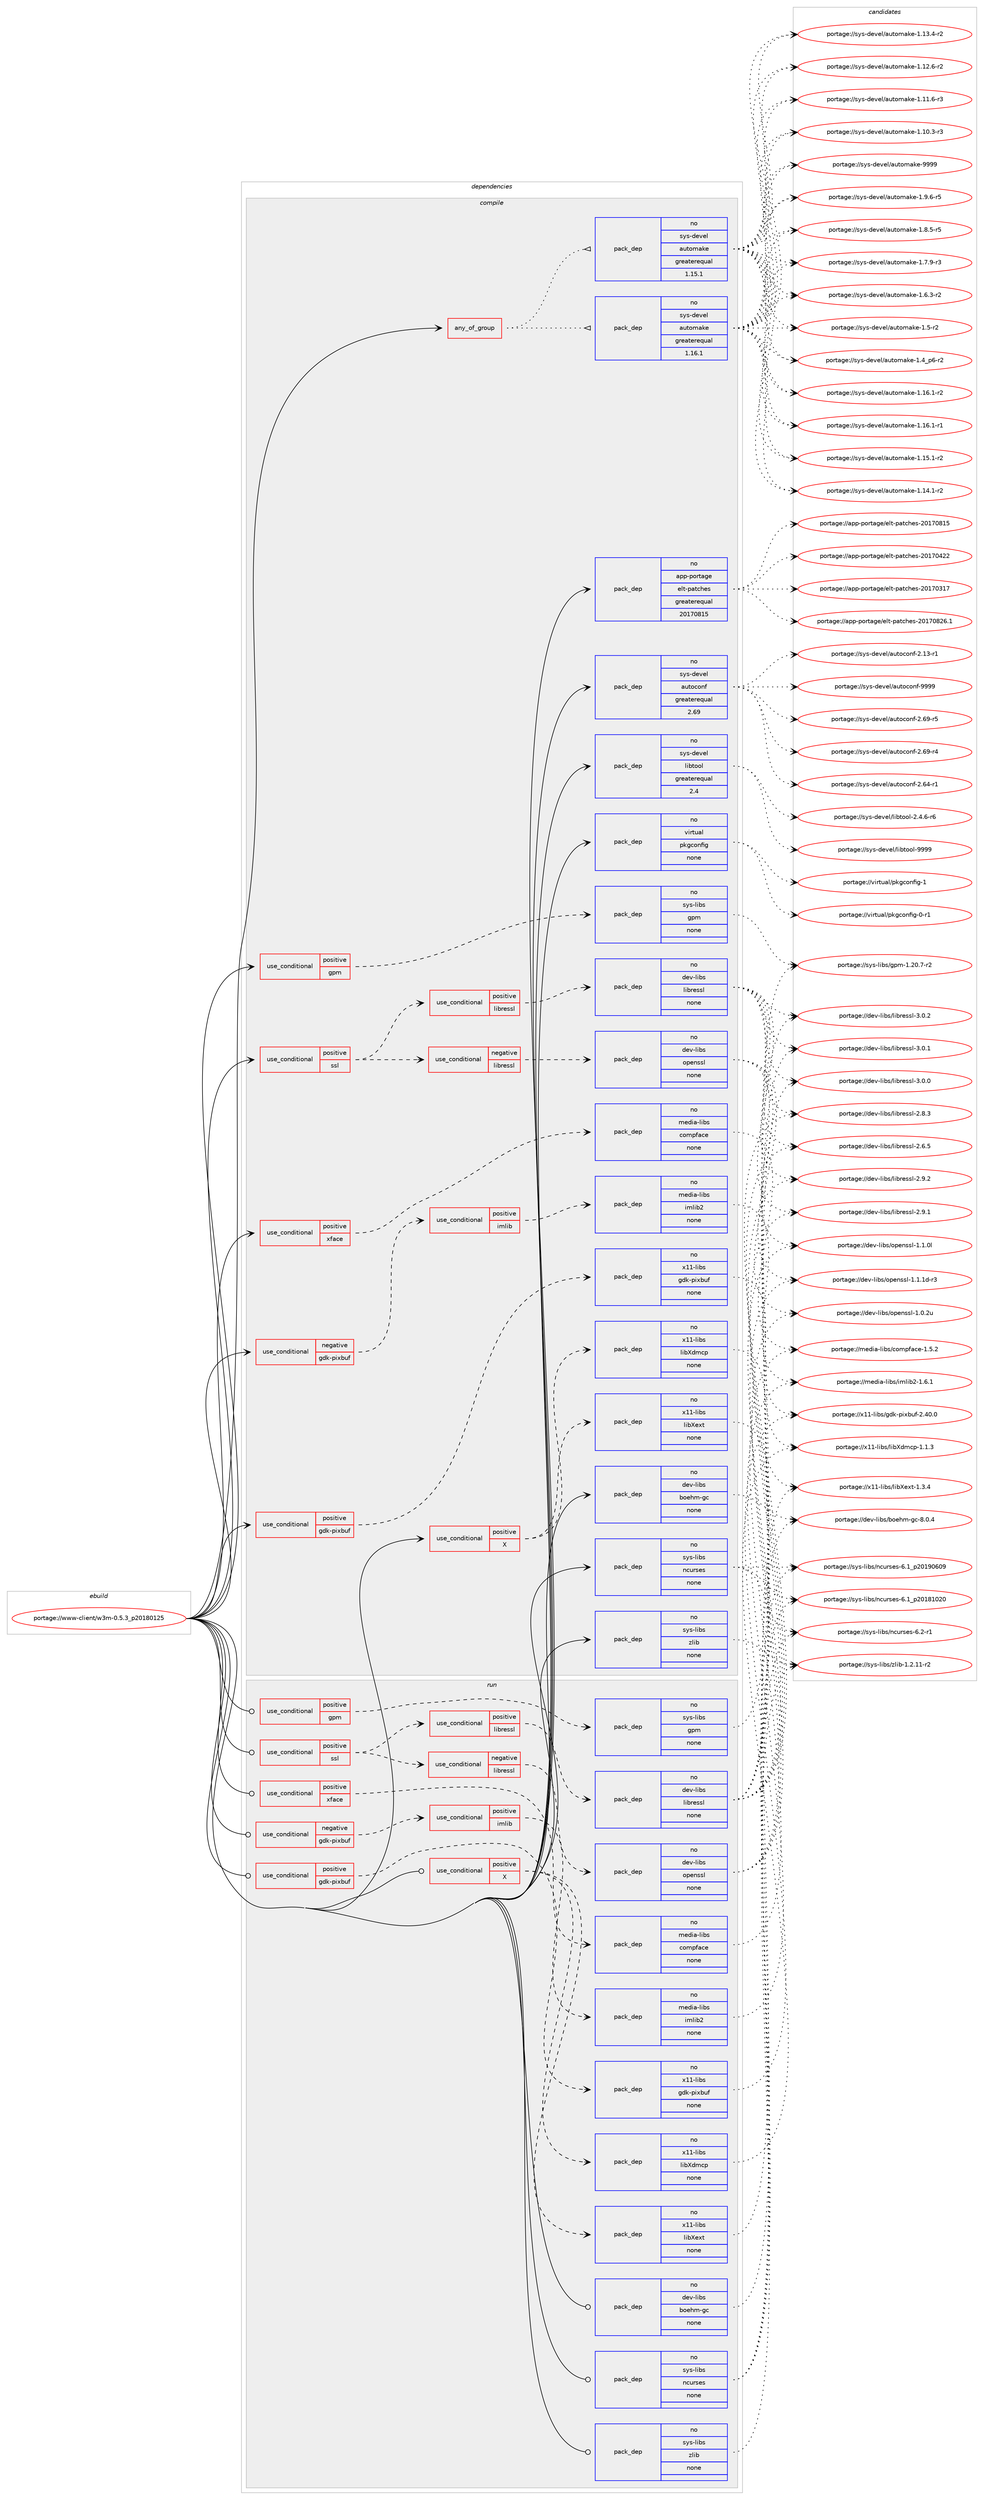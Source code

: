 digraph prolog {

# *************
# Graph options
# *************

newrank=true;
concentrate=true;
compound=true;
graph [rankdir=LR,fontname=Helvetica,fontsize=10,ranksep=1.5];#, ranksep=2.5, nodesep=0.2];
edge  [arrowhead=vee];
node  [fontname=Helvetica,fontsize=10];

# **********
# The ebuild
# **********

subgraph cluster_leftcol {
color=gray;
rank=same;
label=<<i>ebuild</i>>;
id [label="portage://www-client/w3m-0.5.3_p20180125", color=red, width=4, href="../www-client/w3m-0.5.3_p20180125.svg"];
}

# ****************
# The dependencies
# ****************

subgraph cluster_midcol {
color=gray;
label=<<i>dependencies</i>>;
subgraph cluster_compile {
fillcolor="#eeeeee";
style=filled;
label=<<i>compile</i>>;
subgraph any293 {
dependency16169 [label=<<TABLE BORDER="0" CELLBORDER="1" CELLSPACING="0" CELLPADDING="4"><TR><TD CELLPADDING="10">any_of_group</TD></TR></TABLE>>, shape=none, color=red];subgraph pack13832 {
dependency16170 [label=<<TABLE BORDER="0" CELLBORDER="1" CELLSPACING="0" CELLPADDING="4" WIDTH="220"><TR><TD ROWSPAN="6" CELLPADDING="30">pack_dep</TD></TR><TR><TD WIDTH="110">no</TD></TR><TR><TD>sys-devel</TD></TR><TR><TD>automake</TD></TR><TR><TD>greaterequal</TD></TR><TR><TD>1.16.1</TD></TR></TABLE>>, shape=none, color=blue];
}
dependency16169:e -> dependency16170:w [weight=20,style="dotted",arrowhead="oinv"];
subgraph pack13833 {
dependency16171 [label=<<TABLE BORDER="0" CELLBORDER="1" CELLSPACING="0" CELLPADDING="4" WIDTH="220"><TR><TD ROWSPAN="6" CELLPADDING="30">pack_dep</TD></TR><TR><TD WIDTH="110">no</TD></TR><TR><TD>sys-devel</TD></TR><TR><TD>automake</TD></TR><TR><TD>greaterequal</TD></TR><TR><TD>1.15.1</TD></TR></TABLE>>, shape=none, color=blue];
}
dependency16169:e -> dependency16171:w [weight=20,style="dotted",arrowhead="oinv"];
}
id:e -> dependency16169:w [weight=20,style="solid",arrowhead="vee"];
subgraph cond2044 {
dependency16172 [label=<<TABLE BORDER="0" CELLBORDER="1" CELLSPACING="0" CELLPADDING="4"><TR><TD ROWSPAN="3" CELLPADDING="10">use_conditional</TD></TR><TR><TD>negative</TD></TR><TR><TD>gdk-pixbuf</TD></TR></TABLE>>, shape=none, color=red];
subgraph cond2045 {
dependency16173 [label=<<TABLE BORDER="0" CELLBORDER="1" CELLSPACING="0" CELLPADDING="4"><TR><TD ROWSPAN="3" CELLPADDING="10">use_conditional</TD></TR><TR><TD>positive</TD></TR><TR><TD>imlib</TD></TR></TABLE>>, shape=none, color=red];
subgraph pack13834 {
dependency16174 [label=<<TABLE BORDER="0" CELLBORDER="1" CELLSPACING="0" CELLPADDING="4" WIDTH="220"><TR><TD ROWSPAN="6" CELLPADDING="30">pack_dep</TD></TR><TR><TD WIDTH="110">no</TD></TR><TR><TD>media-libs</TD></TR><TR><TD>imlib2</TD></TR><TR><TD>none</TD></TR><TR><TD></TD></TR></TABLE>>, shape=none, color=blue];
}
dependency16173:e -> dependency16174:w [weight=20,style="dashed",arrowhead="vee"];
}
dependency16172:e -> dependency16173:w [weight=20,style="dashed",arrowhead="vee"];
}
id:e -> dependency16172:w [weight=20,style="solid",arrowhead="vee"];
subgraph cond2046 {
dependency16175 [label=<<TABLE BORDER="0" CELLBORDER="1" CELLSPACING="0" CELLPADDING="4"><TR><TD ROWSPAN="3" CELLPADDING="10">use_conditional</TD></TR><TR><TD>positive</TD></TR><TR><TD>X</TD></TR></TABLE>>, shape=none, color=red];
subgraph pack13835 {
dependency16176 [label=<<TABLE BORDER="0" CELLBORDER="1" CELLSPACING="0" CELLPADDING="4" WIDTH="220"><TR><TD ROWSPAN="6" CELLPADDING="30">pack_dep</TD></TR><TR><TD WIDTH="110">no</TD></TR><TR><TD>x11-libs</TD></TR><TR><TD>libXdmcp</TD></TR><TR><TD>none</TD></TR><TR><TD></TD></TR></TABLE>>, shape=none, color=blue];
}
dependency16175:e -> dependency16176:w [weight=20,style="dashed",arrowhead="vee"];
subgraph pack13836 {
dependency16177 [label=<<TABLE BORDER="0" CELLBORDER="1" CELLSPACING="0" CELLPADDING="4" WIDTH="220"><TR><TD ROWSPAN="6" CELLPADDING="30">pack_dep</TD></TR><TR><TD WIDTH="110">no</TD></TR><TR><TD>x11-libs</TD></TR><TR><TD>libXext</TD></TR><TR><TD>none</TD></TR><TR><TD></TD></TR></TABLE>>, shape=none, color=blue];
}
dependency16175:e -> dependency16177:w [weight=20,style="dashed",arrowhead="vee"];
}
id:e -> dependency16175:w [weight=20,style="solid",arrowhead="vee"];
subgraph cond2047 {
dependency16178 [label=<<TABLE BORDER="0" CELLBORDER="1" CELLSPACING="0" CELLPADDING="4"><TR><TD ROWSPAN="3" CELLPADDING="10">use_conditional</TD></TR><TR><TD>positive</TD></TR><TR><TD>gdk-pixbuf</TD></TR></TABLE>>, shape=none, color=red];
subgraph pack13837 {
dependency16179 [label=<<TABLE BORDER="0" CELLBORDER="1" CELLSPACING="0" CELLPADDING="4" WIDTH="220"><TR><TD ROWSPAN="6" CELLPADDING="30">pack_dep</TD></TR><TR><TD WIDTH="110">no</TD></TR><TR><TD>x11-libs</TD></TR><TR><TD>gdk-pixbuf</TD></TR><TR><TD>none</TD></TR><TR><TD></TD></TR></TABLE>>, shape=none, color=blue];
}
dependency16178:e -> dependency16179:w [weight=20,style="dashed",arrowhead="vee"];
}
id:e -> dependency16178:w [weight=20,style="solid",arrowhead="vee"];
subgraph cond2048 {
dependency16180 [label=<<TABLE BORDER="0" CELLBORDER="1" CELLSPACING="0" CELLPADDING="4"><TR><TD ROWSPAN="3" CELLPADDING="10">use_conditional</TD></TR><TR><TD>positive</TD></TR><TR><TD>gpm</TD></TR></TABLE>>, shape=none, color=red];
subgraph pack13838 {
dependency16181 [label=<<TABLE BORDER="0" CELLBORDER="1" CELLSPACING="0" CELLPADDING="4" WIDTH="220"><TR><TD ROWSPAN="6" CELLPADDING="30">pack_dep</TD></TR><TR><TD WIDTH="110">no</TD></TR><TR><TD>sys-libs</TD></TR><TR><TD>gpm</TD></TR><TR><TD>none</TD></TR><TR><TD></TD></TR></TABLE>>, shape=none, color=blue];
}
dependency16180:e -> dependency16181:w [weight=20,style="dashed",arrowhead="vee"];
}
id:e -> dependency16180:w [weight=20,style="solid",arrowhead="vee"];
subgraph cond2049 {
dependency16182 [label=<<TABLE BORDER="0" CELLBORDER="1" CELLSPACING="0" CELLPADDING="4"><TR><TD ROWSPAN="3" CELLPADDING="10">use_conditional</TD></TR><TR><TD>positive</TD></TR><TR><TD>ssl</TD></TR></TABLE>>, shape=none, color=red];
subgraph cond2050 {
dependency16183 [label=<<TABLE BORDER="0" CELLBORDER="1" CELLSPACING="0" CELLPADDING="4"><TR><TD ROWSPAN="3" CELLPADDING="10">use_conditional</TD></TR><TR><TD>negative</TD></TR><TR><TD>libressl</TD></TR></TABLE>>, shape=none, color=red];
subgraph pack13839 {
dependency16184 [label=<<TABLE BORDER="0" CELLBORDER="1" CELLSPACING="0" CELLPADDING="4" WIDTH="220"><TR><TD ROWSPAN="6" CELLPADDING="30">pack_dep</TD></TR><TR><TD WIDTH="110">no</TD></TR><TR><TD>dev-libs</TD></TR><TR><TD>openssl</TD></TR><TR><TD>none</TD></TR><TR><TD></TD></TR></TABLE>>, shape=none, color=blue];
}
dependency16183:e -> dependency16184:w [weight=20,style="dashed",arrowhead="vee"];
}
dependency16182:e -> dependency16183:w [weight=20,style="dashed",arrowhead="vee"];
subgraph cond2051 {
dependency16185 [label=<<TABLE BORDER="0" CELLBORDER="1" CELLSPACING="0" CELLPADDING="4"><TR><TD ROWSPAN="3" CELLPADDING="10">use_conditional</TD></TR><TR><TD>positive</TD></TR><TR><TD>libressl</TD></TR></TABLE>>, shape=none, color=red];
subgraph pack13840 {
dependency16186 [label=<<TABLE BORDER="0" CELLBORDER="1" CELLSPACING="0" CELLPADDING="4" WIDTH="220"><TR><TD ROWSPAN="6" CELLPADDING="30">pack_dep</TD></TR><TR><TD WIDTH="110">no</TD></TR><TR><TD>dev-libs</TD></TR><TR><TD>libressl</TD></TR><TR><TD>none</TD></TR><TR><TD></TD></TR></TABLE>>, shape=none, color=blue];
}
dependency16185:e -> dependency16186:w [weight=20,style="dashed",arrowhead="vee"];
}
dependency16182:e -> dependency16185:w [weight=20,style="dashed",arrowhead="vee"];
}
id:e -> dependency16182:w [weight=20,style="solid",arrowhead="vee"];
subgraph cond2052 {
dependency16187 [label=<<TABLE BORDER="0" CELLBORDER="1" CELLSPACING="0" CELLPADDING="4"><TR><TD ROWSPAN="3" CELLPADDING="10">use_conditional</TD></TR><TR><TD>positive</TD></TR><TR><TD>xface</TD></TR></TABLE>>, shape=none, color=red];
subgraph pack13841 {
dependency16188 [label=<<TABLE BORDER="0" CELLBORDER="1" CELLSPACING="0" CELLPADDING="4" WIDTH="220"><TR><TD ROWSPAN="6" CELLPADDING="30">pack_dep</TD></TR><TR><TD WIDTH="110">no</TD></TR><TR><TD>media-libs</TD></TR><TR><TD>compface</TD></TR><TR><TD>none</TD></TR><TR><TD></TD></TR></TABLE>>, shape=none, color=blue];
}
dependency16187:e -> dependency16188:w [weight=20,style="dashed",arrowhead="vee"];
}
id:e -> dependency16187:w [weight=20,style="solid",arrowhead="vee"];
subgraph pack13842 {
dependency16189 [label=<<TABLE BORDER="0" CELLBORDER="1" CELLSPACING="0" CELLPADDING="4" WIDTH="220"><TR><TD ROWSPAN="6" CELLPADDING="30">pack_dep</TD></TR><TR><TD WIDTH="110">no</TD></TR><TR><TD>app-portage</TD></TR><TR><TD>elt-patches</TD></TR><TR><TD>greaterequal</TD></TR><TR><TD>20170815</TD></TR></TABLE>>, shape=none, color=blue];
}
id:e -> dependency16189:w [weight=20,style="solid",arrowhead="vee"];
subgraph pack13843 {
dependency16190 [label=<<TABLE BORDER="0" CELLBORDER="1" CELLSPACING="0" CELLPADDING="4" WIDTH="220"><TR><TD ROWSPAN="6" CELLPADDING="30">pack_dep</TD></TR><TR><TD WIDTH="110">no</TD></TR><TR><TD>dev-libs</TD></TR><TR><TD>boehm-gc</TD></TR><TR><TD>none</TD></TR><TR><TD></TD></TR></TABLE>>, shape=none, color=blue];
}
id:e -> dependency16190:w [weight=20,style="solid",arrowhead="vee"];
subgraph pack13844 {
dependency16191 [label=<<TABLE BORDER="0" CELLBORDER="1" CELLSPACING="0" CELLPADDING="4" WIDTH="220"><TR><TD ROWSPAN="6" CELLPADDING="30">pack_dep</TD></TR><TR><TD WIDTH="110">no</TD></TR><TR><TD>sys-devel</TD></TR><TR><TD>autoconf</TD></TR><TR><TD>greaterequal</TD></TR><TR><TD>2.69</TD></TR></TABLE>>, shape=none, color=blue];
}
id:e -> dependency16191:w [weight=20,style="solid",arrowhead="vee"];
subgraph pack13845 {
dependency16192 [label=<<TABLE BORDER="0" CELLBORDER="1" CELLSPACING="0" CELLPADDING="4" WIDTH="220"><TR><TD ROWSPAN="6" CELLPADDING="30">pack_dep</TD></TR><TR><TD WIDTH="110">no</TD></TR><TR><TD>sys-devel</TD></TR><TR><TD>libtool</TD></TR><TR><TD>greaterequal</TD></TR><TR><TD>2.4</TD></TR></TABLE>>, shape=none, color=blue];
}
id:e -> dependency16192:w [weight=20,style="solid",arrowhead="vee"];
subgraph pack13846 {
dependency16193 [label=<<TABLE BORDER="0" CELLBORDER="1" CELLSPACING="0" CELLPADDING="4" WIDTH="220"><TR><TD ROWSPAN="6" CELLPADDING="30">pack_dep</TD></TR><TR><TD WIDTH="110">no</TD></TR><TR><TD>sys-libs</TD></TR><TR><TD>ncurses</TD></TR><TR><TD>none</TD></TR><TR><TD></TD></TR></TABLE>>, shape=none, color=blue];
}
id:e -> dependency16193:w [weight=20,style="solid",arrowhead="vee"];
subgraph pack13847 {
dependency16194 [label=<<TABLE BORDER="0" CELLBORDER="1" CELLSPACING="0" CELLPADDING="4" WIDTH="220"><TR><TD ROWSPAN="6" CELLPADDING="30">pack_dep</TD></TR><TR><TD WIDTH="110">no</TD></TR><TR><TD>sys-libs</TD></TR><TR><TD>zlib</TD></TR><TR><TD>none</TD></TR><TR><TD></TD></TR></TABLE>>, shape=none, color=blue];
}
id:e -> dependency16194:w [weight=20,style="solid",arrowhead="vee"];
subgraph pack13848 {
dependency16195 [label=<<TABLE BORDER="0" CELLBORDER="1" CELLSPACING="0" CELLPADDING="4" WIDTH="220"><TR><TD ROWSPAN="6" CELLPADDING="30">pack_dep</TD></TR><TR><TD WIDTH="110">no</TD></TR><TR><TD>virtual</TD></TR><TR><TD>pkgconfig</TD></TR><TR><TD>none</TD></TR><TR><TD></TD></TR></TABLE>>, shape=none, color=blue];
}
id:e -> dependency16195:w [weight=20,style="solid",arrowhead="vee"];
}
subgraph cluster_compileandrun {
fillcolor="#eeeeee";
style=filled;
label=<<i>compile and run</i>>;
}
subgraph cluster_run {
fillcolor="#eeeeee";
style=filled;
label=<<i>run</i>>;
subgraph cond2053 {
dependency16196 [label=<<TABLE BORDER="0" CELLBORDER="1" CELLSPACING="0" CELLPADDING="4"><TR><TD ROWSPAN="3" CELLPADDING="10">use_conditional</TD></TR><TR><TD>negative</TD></TR><TR><TD>gdk-pixbuf</TD></TR></TABLE>>, shape=none, color=red];
subgraph cond2054 {
dependency16197 [label=<<TABLE BORDER="0" CELLBORDER="1" CELLSPACING="0" CELLPADDING="4"><TR><TD ROWSPAN="3" CELLPADDING="10">use_conditional</TD></TR><TR><TD>positive</TD></TR><TR><TD>imlib</TD></TR></TABLE>>, shape=none, color=red];
subgraph pack13849 {
dependency16198 [label=<<TABLE BORDER="0" CELLBORDER="1" CELLSPACING="0" CELLPADDING="4" WIDTH="220"><TR><TD ROWSPAN="6" CELLPADDING="30">pack_dep</TD></TR><TR><TD WIDTH="110">no</TD></TR><TR><TD>media-libs</TD></TR><TR><TD>imlib2</TD></TR><TR><TD>none</TD></TR><TR><TD></TD></TR></TABLE>>, shape=none, color=blue];
}
dependency16197:e -> dependency16198:w [weight=20,style="dashed",arrowhead="vee"];
}
dependency16196:e -> dependency16197:w [weight=20,style="dashed",arrowhead="vee"];
}
id:e -> dependency16196:w [weight=20,style="solid",arrowhead="odot"];
subgraph cond2055 {
dependency16199 [label=<<TABLE BORDER="0" CELLBORDER="1" CELLSPACING="0" CELLPADDING="4"><TR><TD ROWSPAN="3" CELLPADDING="10">use_conditional</TD></TR><TR><TD>positive</TD></TR><TR><TD>X</TD></TR></TABLE>>, shape=none, color=red];
subgraph pack13850 {
dependency16200 [label=<<TABLE BORDER="0" CELLBORDER="1" CELLSPACING="0" CELLPADDING="4" WIDTH="220"><TR><TD ROWSPAN="6" CELLPADDING="30">pack_dep</TD></TR><TR><TD WIDTH="110">no</TD></TR><TR><TD>x11-libs</TD></TR><TR><TD>libXdmcp</TD></TR><TR><TD>none</TD></TR><TR><TD></TD></TR></TABLE>>, shape=none, color=blue];
}
dependency16199:e -> dependency16200:w [weight=20,style="dashed",arrowhead="vee"];
subgraph pack13851 {
dependency16201 [label=<<TABLE BORDER="0" CELLBORDER="1" CELLSPACING="0" CELLPADDING="4" WIDTH="220"><TR><TD ROWSPAN="6" CELLPADDING="30">pack_dep</TD></TR><TR><TD WIDTH="110">no</TD></TR><TR><TD>x11-libs</TD></TR><TR><TD>libXext</TD></TR><TR><TD>none</TD></TR><TR><TD></TD></TR></TABLE>>, shape=none, color=blue];
}
dependency16199:e -> dependency16201:w [weight=20,style="dashed",arrowhead="vee"];
}
id:e -> dependency16199:w [weight=20,style="solid",arrowhead="odot"];
subgraph cond2056 {
dependency16202 [label=<<TABLE BORDER="0" CELLBORDER="1" CELLSPACING="0" CELLPADDING="4"><TR><TD ROWSPAN="3" CELLPADDING="10">use_conditional</TD></TR><TR><TD>positive</TD></TR><TR><TD>gdk-pixbuf</TD></TR></TABLE>>, shape=none, color=red];
subgraph pack13852 {
dependency16203 [label=<<TABLE BORDER="0" CELLBORDER="1" CELLSPACING="0" CELLPADDING="4" WIDTH="220"><TR><TD ROWSPAN="6" CELLPADDING="30">pack_dep</TD></TR><TR><TD WIDTH="110">no</TD></TR><TR><TD>x11-libs</TD></TR><TR><TD>gdk-pixbuf</TD></TR><TR><TD>none</TD></TR><TR><TD></TD></TR></TABLE>>, shape=none, color=blue];
}
dependency16202:e -> dependency16203:w [weight=20,style="dashed",arrowhead="vee"];
}
id:e -> dependency16202:w [weight=20,style="solid",arrowhead="odot"];
subgraph cond2057 {
dependency16204 [label=<<TABLE BORDER="0" CELLBORDER="1" CELLSPACING="0" CELLPADDING="4"><TR><TD ROWSPAN="3" CELLPADDING="10">use_conditional</TD></TR><TR><TD>positive</TD></TR><TR><TD>gpm</TD></TR></TABLE>>, shape=none, color=red];
subgraph pack13853 {
dependency16205 [label=<<TABLE BORDER="0" CELLBORDER="1" CELLSPACING="0" CELLPADDING="4" WIDTH="220"><TR><TD ROWSPAN="6" CELLPADDING="30">pack_dep</TD></TR><TR><TD WIDTH="110">no</TD></TR><TR><TD>sys-libs</TD></TR><TR><TD>gpm</TD></TR><TR><TD>none</TD></TR><TR><TD></TD></TR></TABLE>>, shape=none, color=blue];
}
dependency16204:e -> dependency16205:w [weight=20,style="dashed",arrowhead="vee"];
}
id:e -> dependency16204:w [weight=20,style="solid",arrowhead="odot"];
subgraph cond2058 {
dependency16206 [label=<<TABLE BORDER="0" CELLBORDER="1" CELLSPACING="0" CELLPADDING="4"><TR><TD ROWSPAN="3" CELLPADDING="10">use_conditional</TD></TR><TR><TD>positive</TD></TR><TR><TD>ssl</TD></TR></TABLE>>, shape=none, color=red];
subgraph cond2059 {
dependency16207 [label=<<TABLE BORDER="0" CELLBORDER="1" CELLSPACING="0" CELLPADDING="4"><TR><TD ROWSPAN="3" CELLPADDING="10">use_conditional</TD></TR><TR><TD>negative</TD></TR><TR><TD>libressl</TD></TR></TABLE>>, shape=none, color=red];
subgraph pack13854 {
dependency16208 [label=<<TABLE BORDER="0" CELLBORDER="1" CELLSPACING="0" CELLPADDING="4" WIDTH="220"><TR><TD ROWSPAN="6" CELLPADDING="30">pack_dep</TD></TR><TR><TD WIDTH="110">no</TD></TR><TR><TD>dev-libs</TD></TR><TR><TD>openssl</TD></TR><TR><TD>none</TD></TR><TR><TD></TD></TR></TABLE>>, shape=none, color=blue];
}
dependency16207:e -> dependency16208:w [weight=20,style="dashed",arrowhead="vee"];
}
dependency16206:e -> dependency16207:w [weight=20,style="dashed",arrowhead="vee"];
subgraph cond2060 {
dependency16209 [label=<<TABLE BORDER="0" CELLBORDER="1" CELLSPACING="0" CELLPADDING="4"><TR><TD ROWSPAN="3" CELLPADDING="10">use_conditional</TD></TR><TR><TD>positive</TD></TR><TR><TD>libressl</TD></TR></TABLE>>, shape=none, color=red];
subgraph pack13855 {
dependency16210 [label=<<TABLE BORDER="0" CELLBORDER="1" CELLSPACING="0" CELLPADDING="4" WIDTH="220"><TR><TD ROWSPAN="6" CELLPADDING="30">pack_dep</TD></TR><TR><TD WIDTH="110">no</TD></TR><TR><TD>dev-libs</TD></TR><TR><TD>libressl</TD></TR><TR><TD>none</TD></TR><TR><TD></TD></TR></TABLE>>, shape=none, color=blue];
}
dependency16209:e -> dependency16210:w [weight=20,style="dashed",arrowhead="vee"];
}
dependency16206:e -> dependency16209:w [weight=20,style="dashed",arrowhead="vee"];
}
id:e -> dependency16206:w [weight=20,style="solid",arrowhead="odot"];
subgraph cond2061 {
dependency16211 [label=<<TABLE BORDER="0" CELLBORDER="1" CELLSPACING="0" CELLPADDING="4"><TR><TD ROWSPAN="3" CELLPADDING="10">use_conditional</TD></TR><TR><TD>positive</TD></TR><TR><TD>xface</TD></TR></TABLE>>, shape=none, color=red];
subgraph pack13856 {
dependency16212 [label=<<TABLE BORDER="0" CELLBORDER="1" CELLSPACING="0" CELLPADDING="4" WIDTH="220"><TR><TD ROWSPAN="6" CELLPADDING="30">pack_dep</TD></TR><TR><TD WIDTH="110">no</TD></TR><TR><TD>media-libs</TD></TR><TR><TD>compface</TD></TR><TR><TD>none</TD></TR><TR><TD></TD></TR></TABLE>>, shape=none, color=blue];
}
dependency16211:e -> dependency16212:w [weight=20,style="dashed",arrowhead="vee"];
}
id:e -> dependency16211:w [weight=20,style="solid",arrowhead="odot"];
subgraph pack13857 {
dependency16213 [label=<<TABLE BORDER="0" CELLBORDER="1" CELLSPACING="0" CELLPADDING="4" WIDTH="220"><TR><TD ROWSPAN="6" CELLPADDING="30">pack_dep</TD></TR><TR><TD WIDTH="110">no</TD></TR><TR><TD>dev-libs</TD></TR><TR><TD>boehm-gc</TD></TR><TR><TD>none</TD></TR><TR><TD></TD></TR></TABLE>>, shape=none, color=blue];
}
id:e -> dependency16213:w [weight=20,style="solid",arrowhead="odot"];
subgraph pack13858 {
dependency16214 [label=<<TABLE BORDER="0" CELLBORDER="1" CELLSPACING="0" CELLPADDING="4" WIDTH="220"><TR><TD ROWSPAN="6" CELLPADDING="30">pack_dep</TD></TR><TR><TD WIDTH="110">no</TD></TR><TR><TD>sys-libs</TD></TR><TR><TD>ncurses</TD></TR><TR><TD>none</TD></TR><TR><TD></TD></TR></TABLE>>, shape=none, color=blue];
}
id:e -> dependency16214:w [weight=20,style="solid",arrowhead="odot"];
subgraph pack13859 {
dependency16215 [label=<<TABLE BORDER="0" CELLBORDER="1" CELLSPACING="0" CELLPADDING="4" WIDTH="220"><TR><TD ROWSPAN="6" CELLPADDING="30">pack_dep</TD></TR><TR><TD WIDTH="110">no</TD></TR><TR><TD>sys-libs</TD></TR><TR><TD>zlib</TD></TR><TR><TD>none</TD></TR><TR><TD></TD></TR></TABLE>>, shape=none, color=blue];
}
id:e -> dependency16215:w [weight=20,style="solid",arrowhead="odot"];
}
}

# **************
# The candidates
# **************

subgraph cluster_choices {
rank=same;
color=gray;
label=<<i>candidates</i>>;

subgraph choice13832 {
color=black;
nodesep=1;
choice115121115451001011181011084797117116111109971071014557575757 [label="portage://sys-devel/automake-9999", color=red, width=4,href="../sys-devel/automake-9999.svg"];
choice115121115451001011181011084797117116111109971071014549465746544511453 [label="portage://sys-devel/automake-1.9.6-r5", color=red, width=4,href="../sys-devel/automake-1.9.6-r5.svg"];
choice115121115451001011181011084797117116111109971071014549465646534511453 [label="portage://sys-devel/automake-1.8.5-r5", color=red, width=4,href="../sys-devel/automake-1.8.5-r5.svg"];
choice115121115451001011181011084797117116111109971071014549465546574511451 [label="portage://sys-devel/automake-1.7.9-r3", color=red, width=4,href="../sys-devel/automake-1.7.9-r3.svg"];
choice115121115451001011181011084797117116111109971071014549465446514511450 [label="portage://sys-devel/automake-1.6.3-r2", color=red, width=4,href="../sys-devel/automake-1.6.3-r2.svg"];
choice11512111545100101118101108479711711611110997107101454946534511450 [label="portage://sys-devel/automake-1.5-r2", color=red, width=4,href="../sys-devel/automake-1.5-r2.svg"];
choice115121115451001011181011084797117116111109971071014549465295112544511450 [label="portage://sys-devel/automake-1.4_p6-r2", color=red, width=4,href="../sys-devel/automake-1.4_p6-r2.svg"];
choice11512111545100101118101108479711711611110997107101454946495446494511450 [label="portage://sys-devel/automake-1.16.1-r2", color=red, width=4,href="../sys-devel/automake-1.16.1-r2.svg"];
choice11512111545100101118101108479711711611110997107101454946495446494511449 [label="portage://sys-devel/automake-1.16.1-r1", color=red, width=4,href="../sys-devel/automake-1.16.1-r1.svg"];
choice11512111545100101118101108479711711611110997107101454946495346494511450 [label="portage://sys-devel/automake-1.15.1-r2", color=red, width=4,href="../sys-devel/automake-1.15.1-r2.svg"];
choice11512111545100101118101108479711711611110997107101454946495246494511450 [label="portage://sys-devel/automake-1.14.1-r2", color=red, width=4,href="../sys-devel/automake-1.14.1-r2.svg"];
choice11512111545100101118101108479711711611110997107101454946495146524511450 [label="portage://sys-devel/automake-1.13.4-r2", color=red, width=4,href="../sys-devel/automake-1.13.4-r2.svg"];
choice11512111545100101118101108479711711611110997107101454946495046544511450 [label="portage://sys-devel/automake-1.12.6-r2", color=red, width=4,href="../sys-devel/automake-1.12.6-r2.svg"];
choice11512111545100101118101108479711711611110997107101454946494946544511451 [label="portage://sys-devel/automake-1.11.6-r3", color=red, width=4,href="../sys-devel/automake-1.11.6-r3.svg"];
choice11512111545100101118101108479711711611110997107101454946494846514511451 [label="portage://sys-devel/automake-1.10.3-r3", color=red, width=4,href="../sys-devel/automake-1.10.3-r3.svg"];
dependency16170:e -> choice115121115451001011181011084797117116111109971071014557575757:w [style=dotted,weight="100"];
dependency16170:e -> choice115121115451001011181011084797117116111109971071014549465746544511453:w [style=dotted,weight="100"];
dependency16170:e -> choice115121115451001011181011084797117116111109971071014549465646534511453:w [style=dotted,weight="100"];
dependency16170:e -> choice115121115451001011181011084797117116111109971071014549465546574511451:w [style=dotted,weight="100"];
dependency16170:e -> choice115121115451001011181011084797117116111109971071014549465446514511450:w [style=dotted,weight="100"];
dependency16170:e -> choice11512111545100101118101108479711711611110997107101454946534511450:w [style=dotted,weight="100"];
dependency16170:e -> choice115121115451001011181011084797117116111109971071014549465295112544511450:w [style=dotted,weight="100"];
dependency16170:e -> choice11512111545100101118101108479711711611110997107101454946495446494511450:w [style=dotted,weight="100"];
dependency16170:e -> choice11512111545100101118101108479711711611110997107101454946495446494511449:w [style=dotted,weight="100"];
dependency16170:e -> choice11512111545100101118101108479711711611110997107101454946495346494511450:w [style=dotted,weight="100"];
dependency16170:e -> choice11512111545100101118101108479711711611110997107101454946495246494511450:w [style=dotted,weight="100"];
dependency16170:e -> choice11512111545100101118101108479711711611110997107101454946495146524511450:w [style=dotted,weight="100"];
dependency16170:e -> choice11512111545100101118101108479711711611110997107101454946495046544511450:w [style=dotted,weight="100"];
dependency16170:e -> choice11512111545100101118101108479711711611110997107101454946494946544511451:w [style=dotted,weight="100"];
dependency16170:e -> choice11512111545100101118101108479711711611110997107101454946494846514511451:w [style=dotted,weight="100"];
}
subgraph choice13833 {
color=black;
nodesep=1;
choice115121115451001011181011084797117116111109971071014557575757 [label="portage://sys-devel/automake-9999", color=red, width=4,href="../sys-devel/automake-9999.svg"];
choice115121115451001011181011084797117116111109971071014549465746544511453 [label="portage://sys-devel/automake-1.9.6-r5", color=red, width=4,href="../sys-devel/automake-1.9.6-r5.svg"];
choice115121115451001011181011084797117116111109971071014549465646534511453 [label="portage://sys-devel/automake-1.8.5-r5", color=red, width=4,href="../sys-devel/automake-1.8.5-r5.svg"];
choice115121115451001011181011084797117116111109971071014549465546574511451 [label="portage://sys-devel/automake-1.7.9-r3", color=red, width=4,href="../sys-devel/automake-1.7.9-r3.svg"];
choice115121115451001011181011084797117116111109971071014549465446514511450 [label="portage://sys-devel/automake-1.6.3-r2", color=red, width=4,href="../sys-devel/automake-1.6.3-r2.svg"];
choice11512111545100101118101108479711711611110997107101454946534511450 [label="portage://sys-devel/automake-1.5-r2", color=red, width=4,href="../sys-devel/automake-1.5-r2.svg"];
choice115121115451001011181011084797117116111109971071014549465295112544511450 [label="portage://sys-devel/automake-1.4_p6-r2", color=red, width=4,href="../sys-devel/automake-1.4_p6-r2.svg"];
choice11512111545100101118101108479711711611110997107101454946495446494511450 [label="portage://sys-devel/automake-1.16.1-r2", color=red, width=4,href="../sys-devel/automake-1.16.1-r2.svg"];
choice11512111545100101118101108479711711611110997107101454946495446494511449 [label="portage://sys-devel/automake-1.16.1-r1", color=red, width=4,href="../sys-devel/automake-1.16.1-r1.svg"];
choice11512111545100101118101108479711711611110997107101454946495346494511450 [label="portage://sys-devel/automake-1.15.1-r2", color=red, width=4,href="../sys-devel/automake-1.15.1-r2.svg"];
choice11512111545100101118101108479711711611110997107101454946495246494511450 [label="portage://sys-devel/automake-1.14.1-r2", color=red, width=4,href="../sys-devel/automake-1.14.1-r2.svg"];
choice11512111545100101118101108479711711611110997107101454946495146524511450 [label="portage://sys-devel/automake-1.13.4-r2", color=red, width=4,href="../sys-devel/automake-1.13.4-r2.svg"];
choice11512111545100101118101108479711711611110997107101454946495046544511450 [label="portage://sys-devel/automake-1.12.6-r2", color=red, width=4,href="../sys-devel/automake-1.12.6-r2.svg"];
choice11512111545100101118101108479711711611110997107101454946494946544511451 [label="portage://sys-devel/automake-1.11.6-r3", color=red, width=4,href="../sys-devel/automake-1.11.6-r3.svg"];
choice11512111545100101118101108479711711611110997107101454946494846514511451 [label="portage://sys-devel/automake-1.10.3-r3", color=red, width=4,href="../sys-devel/automake-1.10.3-r3.svg"];
dependency16171:e -> choice115121115451001011181011084797117116111109971071014557575757:w [style=dotted,weight="100"];
dependency16171:e -> choice115121115451001011181011084797117116111109971071014549465746544511453:w [style=dotted,weight="100"];
dependency16171:e -> choice115121115451001011181011084797117116111109971071014549465646534511453:w [style=dotted,weight="100"];
dependency16171:e -> choice115121115451001011181011084797117116111109971071014549465546574511451:w [style=dotted,weight="100"];
dependency16171:e -> choice115121115451001011181011084797117116111109971071014549465446514511450:w [style=dotted,weight="100"];
dependency16171:e -> choice11512111545100101118101108479711711611110997107101454946534511450:w [style=dotted,weight="100"];
dependency16171:e -> choice115121115451001011181011084797117116111109971071014549465295112544511450:w [style=dotted,weight="100"];
dependency16171:e -> choice11512111545100101118101108479711711611110997107101454946495446494511450:w [style=dotted,weight="100"];
dependency16171:e -> choice11512111545100101118101108479711711611110997107101454946495446494511449:w [style=dotted,weight="100"];
dependency16171:e -> choice11512111545100101118101108479711711611110997107101454946495346494511450:w [style=dotted,weight="100"];
dependency16171:e -> choice11512111545100101118101108479711711611110997107101454946495246494511450:w [style=dotted,weight="100"];
dependency16171:e -> choice11512111545100101118101108479711711611110997107101454946495146524511450:w [style=dotted,weight="100"];
dependency16171:e -> choice11512111545100101118101108479711711611110997107101454946495046544511450:w [style=dotted,weight="100"];
dependency16171:e -> choice11512111545100101118101108479711711611110997107101454946494946544511451:w [style=dotted,weight="100"];
dependency16171:e -> choice11512111545100101118101108479711711611110997107101454946494846514511451:w [style=dotted,weight="100"];
}
subgraph choice13834 {
color=black;
nodesep=1;
choice109101100105974510810598115471051091081059850454946544649 [label="portage://media-libs/imlib2-1.6.1", color=red, width=4,href="../media-libs/imlib2-1.6.1.svg"];
dependency16174:e -> choice109101100105974510810598115471051091081059850454946544649:w [style=dotted,weight="100"];
}
subgraph choice13835 {
color=black;
nodesep=1;
choice1204949451081059811547108105988810010999112454946494651 [label="portage://x11-libs/libXdmcp-1.1.3", color=red, width=4,href="../x11-libs/libXdmcp-1.1.3.svg"];
dependency16176:e -> choice1204949451081059811547108105988810010999112454946494651:w [style=dotted,weight="100"];
}
subgraph choice13836 {
color=black;
nodesep=1;
choice12049494510810598115471081059888101120116454946514652 [label="portage://x11-libs/libXext-1.3.4", color=red, width=4,href="../x11-libs/libXext-1.3.4.svg"];
dependency16177:e -> choice12049494510810598115471081059888101120116454946514652:w [style=dotted,weight="100"];
}
subgraph choice13837 {
color=black;
nodesep=1;
choice1204949451081059811547103100107451121051209811710245504652484648 [label="portage://x11-libs/gdk-pixbuf-2.40.0", color=red, width=4,href="../x11-libs/gdk-pixbuf-2.40.0.svg"];
dependency16179:e -> choice1204949451081059811547103100107451121051209811710245504652484648:w [style=dotted,weight="100"];
}
subgraph choice13838 {
color=black;
nodesep=1;
choice115121115451081059811547103112109454946504846554511450 [label="portage://sys-libs/gpm-1.20.7-r2", color=red, width=4,href="../sys-libs/gpm-1.20.7-r2.svg"];
dependency16181:e -> choice115121115451081059811547103112109454946504846554511450:w [style=dotted,weight="100"];
}
subgraph choice13839 {
color=black;
nodesep=1;
choice1001011184510810598115471111121011101151151084549464946491004511451 [label="portage://dev-libs/openssl-1.1.1d-r3", color=red, width=4,href="../dev-libs/openssl-1.1.1d-r3.svg"];
choice100101118451081059811547111112101110115115108454946494648108 [label="portage://dev-libs/openssl-1.1.0l", color=red, width=4,href="../dev-libs/openssl-1.1.0l.svg"];
choice100101118451081059811547111112101110115115108454946484650117 [label="portage://dev-libs/openssl-1.0.2u", color=red, width=4,href="../dev-libs/openssl-1.0.2u.svg"];
dependency16184:e -> choice1001011184510810598115471111121011101151151084549464946491004511451:w [style=dotted,weight="100"];
dependency16184:e -> choice100101118451081059811547111112101110115115108454946494648108:w [style=dotted,weight="100"];
dependency16184:e -> choice100101118451081059811547111112101110115115108454946484650117:w [style=dotted,weight="100"];
}
subgraph choice13840 {
color=black;
nodesep=1;
choice10010111845108105981154710810598114101115115108455146484650 [label="portage://dev-libs/libressl-3.0.2", color=red, width=4,href="../dev-libs/libressl-3.0.2.svg"];
choice10010111845108105981154710810598114101115115108455146484649 [label="portage://dev-libs/libressl-3.0.1", color=red, width=4,href="../dev-libs/libressl-3.0.1.svg"];
choice10010111845108105981154710810598114101115115108455146484648 [label="portage://dev-libs/libressl-3.0.0", color=red, width=4,href="../dev-libs/libressl-3.0.0.svg"];
choice10010111845108105981154710810598114101115115108455046574650 [label="portage://dev-libs/libressl-2.9.2", color=red, width=4,href="../dev-libs/libressl-2.9.2.svg"];
choice10010111845108105981154710810598114101115115108455046574649 [label="portage://dev-libs/libressl-2.9.1", color=red, width=4,href="../dev-libs/libressl-2.9.1.svg"];
choice10010111845108105981154710810598114101115115108455046564651 [label="portage://dev-libs/libressl-2.8.3", color=red, width=4,href="../dev-libs/libressl-2.8.3.svg"];
choice10010111845108105981154710810598114101115115108455046544653 [label="portage://dev-libs/libressl-2.6.5", color=red, width=4,href="../dev-libs/libressl-2.6.5.svg"];
dependency16186:e -> choice10010111845108105981154710810598114101115115108455146484650:w [style=dotted,weight="100"];
dependency16186:e -> choice10010111845108105981154710810598114101115115108455146484649:w [style=dotted,weight="100"];
dependency16186:e -> choice10010111845108105981154710810598114101115115108455146484648:w [style=dotted,weight="100"];
dependency16186:e -> choice10010111845108105981154710810598114101115115108455046574650:w [style=dotted,weight="100"];
dependency16186:e -> choice10010111845108105981154710810598114101115115108455046574649:w [style=dotted,weight="100"];
dependency16186:e -> choice10010111845108105981154710810598114101115115108455046564651:w [style=dotted,weight="100"];
dependency16186:e -> choice10010111845108105981154710810598114101115115108455046544653:w [style=dotted,weight="100"];
}
subgraph choice13841 {
color=black;
nodesep=1;
choice10910110010597451081059811547991111091121029799101454946534650 [label="portage://media-libs/compface-1.5.2", color=red, width=4,href="../media-libs/compface-1.5.2.svg"];
dependency16188:e -> choice10910110010597451081059811547991111091121029799101454946534650:w [style=dotted,weight="100"];
}
subgraph choice13842 {
color=black;
nodesep=1;
choice971121124511211111411697103101471011081164511297116991041011154550484955485650544649 [label="portage://app-portage/elt-patches-20170826.1", color=red, width=4,href="../app-portage/elt-patches-20170826.1.svg"];
choice97112112451121111141169710310147101108116451129711699104101115455048495548564953 [label="portage://app-portage/elt-patches-20170815", color=red, width=4,href="../app-portage/elt-patches-20170815.svg"];
choice97112112451121111141169710310147101108116451129711699104101115455048495548525050 [label="portage://app-portage/elt-patches-20170422", color=red, width=4,href="../app-portage/elt-patches-20170422.svg"];
choice97112112451121111141169710310147101108116451129711699104101115455048495548514955 [label="portage://app-portage/elt-patches-20170317", color=red, width=4,href="../app-portage/elt-patches-20170317.svg"];
dependency16189:e -> choice971121124511211111411697103101471011081164511297116991041011154550484955485650544649:w [style=dotted,weight="100"];
dependency16189:e -> choice97112112451121111141169710310147101108116451129711699104101115455048495548564953:w [style=dotted,weight="100"];
dependency16189:e -> choice97112112451121111141169710310147101108116451129711699104101115455048495548525050:w [style=dotted,weight="100"];
dependency16189:e -> choice97112112451121111141169710310147101108116451129711699104101115455048495548514955:w [style=dotted,weight="100"];
}
subgraph choice13843 {
color=black;
nodesep=1;
choice100101118451081059811547981111011041094510399455646484652 [label="portage://dev-libs/boehm-gc-8.0.4", color=red, width=4,href="../dev-libs/boehm-gc-8.0.4.svg"];
dependency16190:e -> choice100101118451081059811547981111011041094510399455646484652:w [style=dotted,weight="100"];
}
subgraph choice13844 {
color=black;
nodesep=1;
choice115121115451001011181011084797117116111991111101024557575757 [label="portage://sys-devel/autoconf-9999", color=red, width=4,href="../sys-devel/autoconf-9999.svg"];
choice1151211154510010111810110847971171161119911111010245504654574511453 [label="portage://sys-devel/autoconf-2.69-r5", color=red, width=4,href="../sys-devel/autoconf-2.69-r5.svg"];
choice1151211154510010111810110847971171161119911111010245504654574511452 [label="portage://sys-devel/autoconf-2.69-r4", color=red, width=4,href="../sys-devel/autoconf-2.69-r4.svg"];
choice1151211154510010111810110847971171161119911111010245504654524511449 [label="portage://sys-devel/autoconf-2.64-r1", color=red, width=4,href="../sys-devel/autoconf-2.64-r1.svg"];
choice1151211154510010111810110847971171161119911111010245504649514511449 [label="portage://sys-devel/autoconf-2.13-r1", color=red, width=4,href="../sys-devel/autoconf-2.13-r1.svg"];
dependency16191:e -> choice115121115451001011181011084797117116111991111101024557575757:w [style=dotted,weight="100"];
dependency16191:e -> choice1151211154510010111810110847971171161119911111010245504654574511453:w [style=dotted,weight="100"];
dependency16191:e -> choice1151211154510010111810110847971171161119911111010245504654574511452:w [style=dotted,weight="100"];
dependency16191:e -> choice1151211154510010111810110847971171161119911111010245504654524511449:w [style=dotted,weight="100"];
dependency16191:e -> choice1151211154510010111810110847971171161119911111010245504649514511449:w [style=dotted,weight="100"];
}
subgraph choice13845 {
color=black;
nodesep=1;
choice1151211154510010111810110847108105981161111111084557575757 [label="portage://sys-devel/libtool-9999", color=red, width=4,href="../sys-devel/libtool-9999.svg"];
choice1151211154510010111810110847108105981161111111084550465246544511454 [label="portage://sys-devel/libtool-2.4.6-r6", color=red, width=4,href="../sys-devel/libtool-2.4.6-r6.svg"];
dependency16192:e -> choice1151211154510010111810110847108105981161111111084557575757:w [style=dotted,weight="100"];
dependency16192:e -> choice1151211154510010111810110847108105981161111111084550465246544511454:w [style=dotted,weight="100"];
}
subgraph choice13846 {
color=black;
nodesep=1;
choice11512111545108105981154711099117114115101115455446504511449 [label="portage://sys-libs/ncurses-6.2-r1", color=red, width=4,href="../sys-libs/ncurses-6.2-r1.svg"];
choice1151211154510810598115471109911711411510111545544649951125048495748544857 [label="portage://sys-libs/ncurses-6.1_p20190609", color=red, width=4,href="../sys-libs/ncurses-6.1_p20190609.svg"];
choice1151211154510810598115471109911711411510111545544649951125048495649485048 [label="portage://sys-libs/ncurses-6.1_p20181020", color=red, width=4,href="../sys-libs/ncurses-6.1_p20181020.svg"];
dependency16193:e -> choice11512111545108105981154711099117114115101115455446504511449:w [style=dotted,weight="100"];
dependency16193:e -> choice1151211154510810598115471109911711411510111545544649951125048495748544857:w [style=dotted,weight="100"];
dependency16193:e -> choice1151211154510810598115471109911711411510111545544649951125048495649485048:w [style=dotted,weight="100"];
}
subgraph choice13847 {
color=black;
nodesep=1;
choice11512111545108105981154712210810598454946504649494511450 [label="portage://sys-libs/zlib-1.2.11-r2", color=red, width=4,href="../sys-libs/zlib-1.2.11-r2.svg"];
dependency16194:e -> choice11512111545108105981154712210810598454946504649494511450:w [style=dotted,weight="100"];
}
subgraph choice13848 {
color=black;
nodesep=1;
choice1181051141161179710847112107103991111101021051034549 [label="portage://virtual/pkgconfig-1", color=red, width=4,href="../virtual/pkgconfig-1.svg"];
choice11810511411611797108471121071039911111010210510345484511449 [label="portage://virtual/pkgconfig-0-r1", color=red, width=4,href="../virtual/pkgconfig-0-r1.svg"];
dependency16195:e -> choice1181051141161179710847112107103991111101021051034549:w [style=dotted,weight="100"];
dependency16195:e -> choice11810511411611797108471121071039911111010210510345484511449:w [style=dotted,weight="100"];
}
subgraph choice13849 {
color=black;
nodesep=1;
choice109101100105974510810598115471051091081059850454946544649 [label="portage://media-libs/imlib2-1.6.1", color=red, width=4,href="../media-libs/imlib2-1.6.1.svg"];
dependency16198:e -> choice109101100105974510810598115471051091081059850454946544649:w [style=dotted,weight="100"];
}
subgraph choice13850 {
color=black;
nodesep=1;
choice1204949451081059811547108105988810010999112454946494651 [label="portage://x11-libs/libXdmcp-1.1.3", color=red, width=4,href="../x11-libs/libXdmcp-1.1.3.svg"];
dependency16200:e -> choice1204949451081059811547108105988810010999112454946494651:w [style=dotted,weight="100"];
}
subgraph choice13851 {
color=black;
nodesep=1;
choice12049494510810598115471081059888101120116454946514652 [label="portage://x11-libs/libXext-1.3.4", color=red, width=4,href="../x11-libs/libXext-1.3.4.svg"];
dependency16201:e -> choice12049494510810598115471081059888101120116454946514652:w [style=dotted,weight="100"];
}
subgraph choice13852 {
color=black;
nodesep=1;
choice1204949451081059811547103100107451121051209811710245504652484648 [label="portage://x11-libs/gdk-pixbuf-2.40.0", color=red, width=4,href="../x11-libs/gdk-pixbuf-2.40.0.svg"];
dependency16203:e -> choice1204949451081059811547103100107451121051209811710245504652484648:w [style=dotted,weight="100"];
}
subgraph choice13853 {
color=black;
nodesep=1;
choice115121115451081059811547103112109454946504846554511450 [label="portage://sys-libs/gpm-1.20.7-r2", color=red, width=4,href="../sys-libs/gpm-1.20.7-r2.svg"];
dependency16205:e -> choice115121115451081059811547103112109454946504846554511450:w [style=dotted,weight="100"];
}
subgraph choice13854 {
color=black;
nodesep=1;
choice1001011184510810598115471111121011101151151084549464946491004511451 [label="portage://dev-libs/openssl-1.1.1d-r3", color=red, width=4,href="../dev-libs/openssl-1.1.1d-r3.svg"];
choice100101118451081059811547111112101110115115108454946494648108 [label="portage://dev-libs/openssl-1.1.0l", color=red, width=4,href="../dev-libs/openssl-1.1.0l.svg"];
choice100101118451081059811547111112101110115115108454946484650117 [label="portage://dev-libs/openssl-1.0.2u", color=red, width=4,href="../dev-libs/openssl-1.0.2u.svg"];
dependency16208:e -> choice1001011184510810598115471111121011101151151084549464946491004511451:w [style=dotted,weight="100"];
dependency16208:e -> choice100101118451081059811547111112101110115115108454946494648108:w [style=dotted,weight="100"];
dependency16208:e -> choice100101118451081059811547111112101110115115108454946484650117:w [style=dotted,weight="100"];
}
subgraph choice13855 {
color=black;
nodesep=1;
choice10010111845108105981154710810598114101115115108455146484650 [label="portage://dev-libs/libressl-3.0.2", color=red, width=4,href="../dev-libs/libressl-3.0.2.svg"];
choice10010111845108105981154710810598114101115115108455146484649 [label="portage://dev-libs/libressl-3.0.1", color=red, width=4,href="../dev-libs/libressl-3.0.1.svg"];
choice10010111845108105981154710810598114101115115108455146484648 [label="portage://dev-libs/libressl-3.0.0", color=red, width=4,href="../dev-libs/libressl-3.0.0.svg"];
choice10010111845108105981154710810598114101115115108455046574650 [label="portage://dev-libs/libressl-2.9.2", color=red, width=4,href="../dev-libs/libressl-2.9.2.svg"];
choice10010111845108105981154710810598114101115115108455046574649 [label="portage://dev-libs/libressl-2.9.1", color=red, width=4,href="../dev-libs/libressl-2.9.1.svg"];
choice10010111845108105981154710810598114101115115108455046564651 [label="portage://dev-libs/libressl-2.8.3", color=red, width=4,href="../dev-libs/libressl-2.8.3.svg"];
choice10010111845108105981154710810598114101115115108455046544653 [label="portage://dev-libs/libressl-2.6.5", color=red, width=4,href="../dev-libs/libressl-2.6.5.svg"];
dependency16210:e -> choice10010111845108105981154710810598114101115115108455146484650:w [style=dotted,weight="100"];
dependency16210:e -> choice10010111845108105981154710810598114101115115108455146484649:w [style=dotted,weight="100"];
dependency16210:e -> choice10010111845108105981154710810598114101115115108455146484648:w [style=dotted,weight="100"];
dependency16210:e -> choice10010111845108105981154710810598114101115115108455046574650:w [style=dotted,weight="100"];
dependency16210:e -> choice10010111845108105981154710810598114101115115108455046574649:w [style=dotted,weight="100"];
dependency16210:e -> choice10010111845108105981154710810598114101115115108455046564651:w [style=dotted,weight="100"];
dependency16210:e -> choice10010111845108105981154710810598114101115115108455046544653:w [style=dotted,weight="100"];
}
subgraph choice13856 {
color=black;
nodesep=1;
choice10910110010597451081059811547991111091121029799101454946534650 [label="portage://media-libs/compface-1.5.2", color=red, width=4,href="../media-libs/compface-1.5.2.svg"];
dependency16212:e -> choice10910110010597451081059811547991111091121029799101454946534650:w [style=dotted,weight="100"];
}
subgraph choice13857 {
color=black;
nodesep=1;
choice100101118451081059811547981111011041094510399455646484652 [label="portage://dev-libs/boehm-gc-8.0.4", color=red, width=4,href="../dev-libs/boehm-gc-8.0.4.svg"];
dependency16213:e -> choice100101118451081059811547981111011041094510399455646484652:w [style=dotted,weight="100"];
}
subgraph choice13858 {
color=black;
nodesep=1;
choice11512111545108105981154711099117114115101115455446504511449 [label="portage://sys-libs/ncurses-6.2-r1", color=red, width=4,href="../sys-libs/ncurses-6.2-r1.svg"];
choice1151211154510810598115471109911711411510111545544649951125048495748544857 [label="portage://sys-libs/ncurses-6.1_p20190609", color=red, width=4,href="../sys-libs/ncurses-6.1_p20190609.svg"];
choice1151211154510810598115471109911711411510111545544649951125048495649485048 [label="portage://sys-libs/ncurses-6.1_p20181020", color=red, width=4,href="../sys-libs/ncurses-6.1_p20181020.svg"];
dependency16214:e -> choice11512111545108105981154711099117114115101115455446504511449:w [style=dotted,weight="100"];
dependency16214:e -> choice1151211154510810598115471109911711411510111545544649951125048495748544857:w [style=dotted,weight="100"];
dependency16214:e -> choice1151211154510810598115471109911711411510111545544649951125048495649485048:w [style=dotted,weight="100"];
}
subgraph choice13859 {
color=black;
nodesep=1;
choice11512111545108105981154712210810598454946504649494511450 [label="portage://sys-libs/zlib-1.2.11-r2", color=red, width=4,href="../sys-libs/zlib-1.2.11-r2.svg"];
dependency16215:e -> choice11512111545108105981154712210810598454946504649494511450:w [style=dotted,weight="100"];
}
}

}
